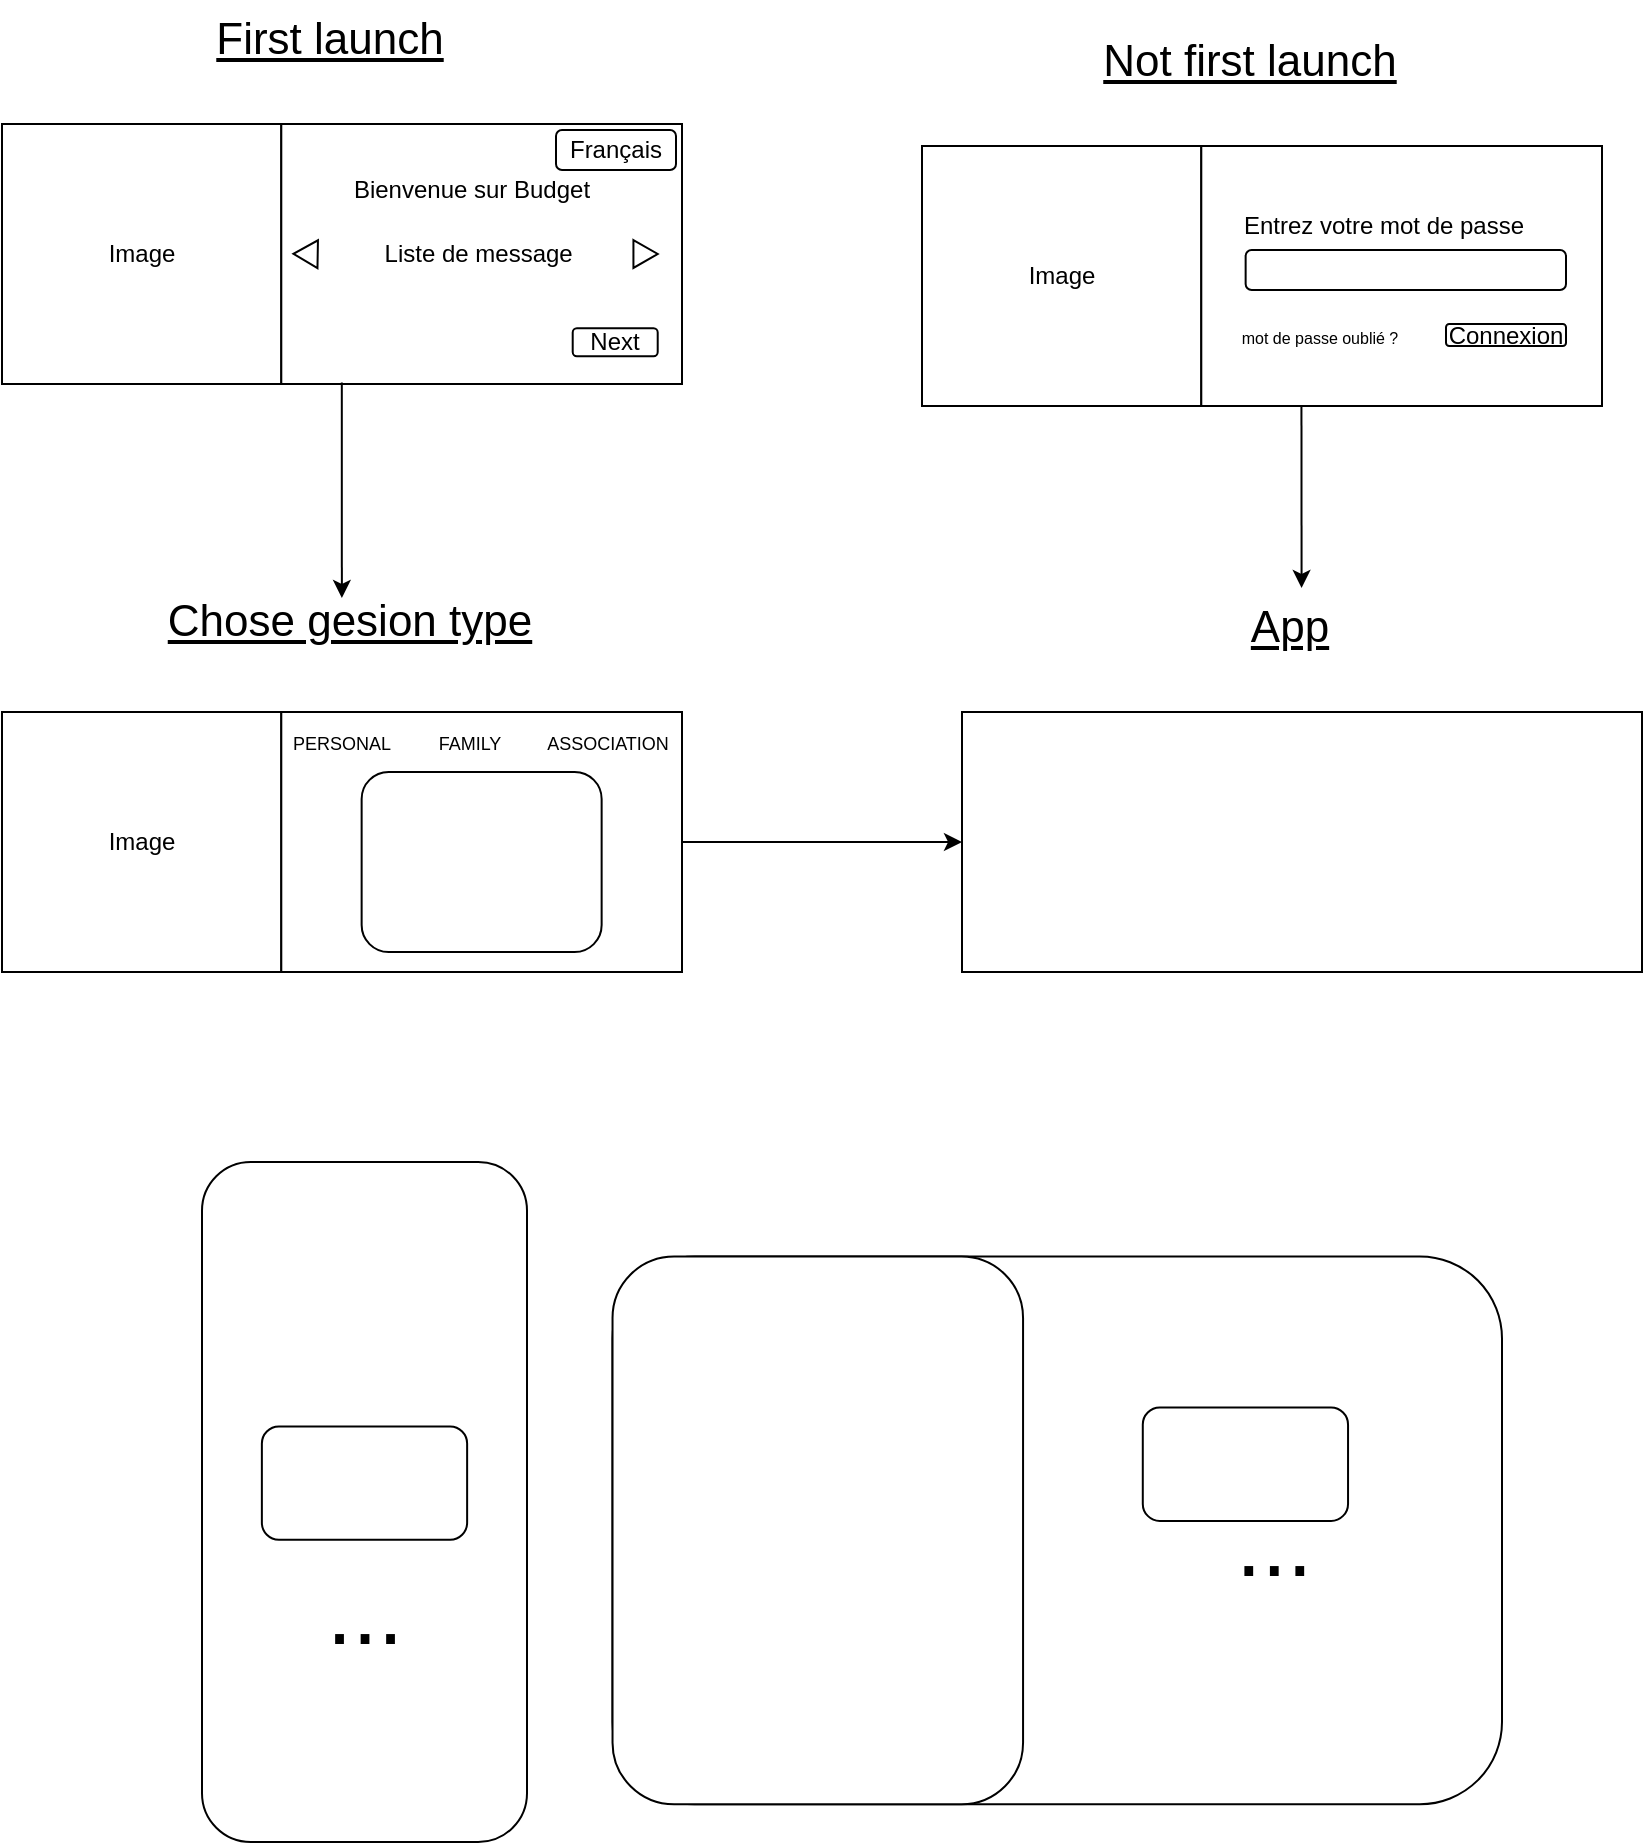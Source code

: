 <mxfile version="28.0.6">
  <diagram name="Page-1" id="KvqohQNyB4uPyoR3tqwl">
    <mxGraphModel dx="706" dy="531" grid="1" gridSize="10" guides="1" tooltips="1" connect="1" arrows="1" fold="1" page="1" pageScale="1" pageWidth="827" pageHeight="1169" math="0" shadow="0">
      <root>
        <mxCell id="0" />
        <mxCell id="1" parent="0" />
        <mxCell id="ldxPNc3nEI4fDXYGpNlt-30" value="" style="group" parent="1" vertex="1" connectable="0">
          <mxGeometry x="690" y="110" width="340" height="192" as="geometry" />
        </mxCell>
        <mxCell id="ldxPNc3nEI4fDXYGpNlt-23" value="&lt;font style=&quot;font-size: 22px;&quot;&gt;&lt;u&gt;Not first launch&lt;/u&gt;&lt;/font&gt;" style="text;html=1;align=center;verticalAlign=middle;whiteSpace=wrap;rounded=0;" parent="ldxPNc3nEI4fDXYGpNlt-30" vertex="1">
          <mxGeometry x="44" width="240" height="40" as="geometry" />
        </mxCell>
        <mxCell id="ldxPNc3nEI4fDXYGpNlt-24" value="" style="group" parent="ldxPNc3nEI4fDXYGpNlt-30" vertex="1" connectable="0">
          <mxGeometry y="62" width="340" height="130" as="geometry" />
        </mxCell>
        <mxCell id="ldxPNc3nEI4fDXYGpNlt-25" value="Image" style="rounded=0;whiteSpace=wrap;html=1;" parent="ldxPNc3nEI4fDXYGpNlt-24" vertex="1">
          <mxGeometry width="139.643" height="130" as="geometry" />
        </mxCell>
        <mxCell id="ldxPNc3nEI4fDXYGpNlt-26" value="" style="rounded=0;whiteSpace=wrap;html=1;" parent="ldxPNc3nEI4fDXYGpNlt-24" vertex="1">
          <mxGeometry x="139.643" width="200.357" height="130" as="geometry" />
        </mxCell>
        <mxCell id="ldxPNc3nEI4fDXYGpNlt-33" value="Entrez votre mot de passe" style="text;html=1;align=center;verticalAlign=middle;whiteSpace=wrap;rounded=0;" parent="ldxPNc3nEI4fDXYGpNlt-24" vertex="1">
          <mxGeometry x="151" y="29" width="160" height="21" as="geometry" />
        </mxCell>
        <mxCell id="ldxPNc3nEI4fDXYGpNlt-36" value="" style="rounded=1;whiteSpace=wrap;html=1;" parent="ldxPNc3nEI4fDXYGpNlt-24" vertex="1">
          <mxGeometry x="161.82" y="52" width="160.18" height="20" as="geometry" />
        </mxCell>
        <mxCell id="ldxPNc3nEI4fDXYGpNlt-37" value="Connexion" style="rounded=1;whiteSpace=wrap;html=1;" parent="ldxPNc3nEI4fDXYGpNlt-24" vertex="1">
          <mxGeometry x="262" y="89" width="60" height="11" as="geometry" />
        </mxCell>
        <mxCell id="ldxPNc3nEI4fDXYGpNlt-38" value="&lt;font style=&quot;font-size: 8px;&quot;&gt;mot de passe oublié ?&lt;/font&gt;" style="text;html=1;align=center;verticalAlign=middle;whiteSpace=wrap;rounded=0;" parent="ldxPNc3nEI4fDXYGpNlt-24" vertex="1">
          <mxGeometry x="144" y="79.5" width="110" height="30" as="geometry" />
        </mxCell>
        <mxCell id="ldxPNc3nEI4fDXYGpNlt-31" value="" style="group" parent="1" vertex="1" connectable="0">
          <mxGeometry x="230" y="99" width="340" height="192" as="geometry" />
        </mxCell>
        <mxCell id="ldxPNc3nEI4fDXYGpNlt-4" value="&lt;font style=&quot;font-size: 22px;&quot;&gt;&lt;u&gt;First launch&lt;/u&gt;&lt;/font&gt;" style="text;html=1;align=center;verticalAlign=middle;whiteSpace=wrap;rounded=0;" parent="ldxPNc3nEI4fDXYGpNlt-31" vertex="1">
          <mxGeometry x="44" width="240" height="40" as="geometry" />
        </mxCell>
        <mxCell id="ldxPNc3nEI4fDXYGpNlt-10" value="" style="group" parent="ldxPNc3nEI4fDXYGpNlt-31" vertex="1" connectable="0">
          <mxGeometry y="62" width="340" height="130" as="geometry" />
        </mxCell>
        <mxCell id="ldxPNc3nEI4fDXYGpNlt-2" value="Image" style="rounded=0;whiteSpace=wrap;html=1;" parent="ldxPNc3nEI4fDXYGpNlt-10" vertex="1">
          <mxGeometry width="139.643" height="130" as="geometry" />
        </mxCell>
        <mxCell id="ldxPNc3nEI4fDXYGpNlt-3" value="Liste de message&amp;nbsp;" style="rounded=0;whiteSpace=wrap;html=1;" parent="ldxPNc3nEI4fDXYGpNlt-10" vertex="1">
          <mxGeometry x="139.643" width="200.357" height="130" as="geometry" />
        </mxCell>
        <mxCell id="ldxPNc3nEI4fDXYGpNlt-5" value="" style="triangle;whiteSpace=wrap;html=1;" parent="ldxPNc3nEI4fDXYGpNlt-10" vertex="1">
          <mxGeometry x="315.714" y="58.036" width="12.143" height="13.929" as="geometry" />
        </mxCell>
        <mxCell id="ldxPNc3nEI4fDXYGpNlt-7" value="" style="triangle;whiteSpace=wrap;html=1;rotation=-179;" parent="ldxPNc3nEI4fDXYGpNlt-10" vertex="1">
          <mxGeometry x="145.714" y="58.036" width="12.143" height="13.929" as="geometry" />
        </mxCell>
        <mxCell id="ldxPNc3nEI4fDXYGpNlt-8" value="Next" style="rounded=1;whiteSpace=wrap;html=1;" parent="ldxPNc3nEI4fDXYGpNlt-10" vertex="1">
          <mxGeometry x="285.357" y="102.143" width="42.5" height="13.929" as="geometry" />
        </mxCell>
        <mxCell id="ldxPNc3nEI4fDXYGpNlt-34" value="Bienvenue sur Budget" style="text;html=1;align=center;verticalAlign=middle;whiteSpace=wrap;rounded=0;" parent="ldxPNc3nEI4fDXYGpNlt-10" vertex="1">
          <mxGeometry x="167" y="17" width="136" height="31" as="geometry" />
        </mxCell>
        <mxCell id="ldxPNc3nEI4fDXYGpNlt-35" value="Français" style="text;html=1;align=center;verticalAlign=middle;whiteSpace=wrap;rounded=1;fillColor=default;strokeColor=default;" parent="ldxPNc3nEI4fDXYGpNlt-10" vertex="1">
          <mxGeometry x="277" y="3" width="60" height="20" as="geometry" />
        </mxCell>
        <mxCell id="ldxPNc3nEI4fDXYGpNlt-48" value="" style="group" parent="1" vertex="1" connectable="0">
          <mxGeometry x="710" y="393" width="340" height="192" as="geometry" />
        </mxCell>
        <mxCell id="ldxPNc3nEI4fDXYGpNlt-49" value="&lt;font style=&quot;font-size: 22px;&quot;&gt;&lt;u&gt;App&lt;/u&gt;&lt;/font&gt;" style="text;html=1;align=center;verticalAlign=middle;whiteSpace=wrap;rounded=0;" parent="ldxPNc3nEI4fDXYGpNlt-48" vertex="1">
          <mxGeometry x="44" width="240" height="40" as="geometry" />
        </mxCell>
        <mxCell id="ldxPNc3nEI4fDXYGpNlt-57" value="" style="rounded=0;whiteSpace=wrap;html=1;" parent="ldxPNc3nEI4fDXYGpNlt-48" vertex="1">
          <mxGeometry y="62" width="340" height="130" as="geometry" />
        </mxCell>
        <mxCell id="LqnqfgmMbwmSgXmlmAQ7-4" value="" style="endArrow=classic;html=1;rounded=0;entryX=0.481;entryY=0.5;entryDx=0;entryDy=0;entryPerimeter=0;exitX=0.25;exitY=1;exitDx=0;exitDy=0;" parent="ldxPNc3nEI4fDXYGpNlt-48" source="ldxPNc3nEI4fDXYGpNlt-26" edge="1">
          <mxGeometry width="50" height="50" relative="1" as="geometry">
            <mxPoint x="160" y="-83" as="sourcePoint" />
            <mxPoint x="169.79" as="targetPoint" />
          </mxGeometry>
        </mxCell>
        <mxCell id="LqnqfgmMbwmSgXmlmAQ7-1" value="" style="group" parent="1" vertex="1" connectable="0">
          <mxGeometry x="230" y="395" width="340" height="190" as="geometry" />
        </mxCell>
        <mxCell id="ldxPNc3nEI4fDXYGpNlt-11" value="" style="group" parent="LqnqfgmMbwmSgXmlmAQ7-1" vertex="1" connectable="0">
          <mxGeometry y="60" width="340" height="130" as="geometry" />
        </mxCell>
        <mxCell id="ldxPNc3nEI4fDXYGpNlt-12" value="Image" style="rounded=0;whiteSpace=wrap;html=1;" parent="ldxPNc3nEI4fDXYGpNlt-11" vertex="1">
          <mxGeometry width="139.643" height="130" as="geometry" />
        </mxCell>
        <mxCell id="ldxPNc3nEI4fDXYGpNlt-13" value="" style="rounded=0;whiteSpace=wrap;html=1;" parent="ldxPNc3nEI4fDXYGpNlt-11" vertex="1">
          <mxGeometry x="139.643" width="200.357" height="130" as="geometry" />
        </mxCell>
        <mxCell id="ldxPNc3nEI4fDXYGpNlt-17" value="" style="rounded=1;whiteSpace=wrap;html=1;" parent="ldxPNc3nEI4fDXYGpNlt-11" vertex="1">
          <mxGeometry x="179.82" y="30" width="120" height="90" as="geometry" />
        </mxCell>
        <mxCell id="ldxPNc3nEI4fDXYGpNlt-19" value="&lt;font style=&quot;font-size: 9px;&quot;&gt;PERSONAL&lt;/font&gt;" style="text;html=1;align=center;verticalAlign=middle;whiteSpace=wrap;rounded=0;" parent="ldxPNc3nEI4fDXYGpNlt-11" vertex="1">
          <mxGeometry x="142" y="5" width="56" height="20" as="geometry" />
        </mxCell>
        <mxCell id="ldxPNc3nEI4fDXYGpNlt-20" value="&lt;font style=&quot;font-size: 9px;&quot;&gt;FAMILY&lt;/font&gt;" style="text;html=1;align=center;verticalAlign=middle;whiteSpace=wrap;rounded=0;" parent="ldxPNc3nEI4fDXYGpNlt-11" vertex="1">
          <mxGeometry x="205.82" y="5" width="56" height="20" as="geometry" />
        </mxCell>
        <mxCell id="ldxPNc3nEI4fDXYGpNlt-21" value="&lt;font style=&quot;font-size: 9px;&quot;&gt;ASSOCIATION&lt;/font&gt;" style="text;html=1;align=center;verticalAlign=middle;whiteSpace=wrap;rounded=0;" parent="ldxPNc3nEI4fDXYGpNlt-11" vertex="1">
          <mxGeometry x="275" y="5" width="56" height="20" as="geometry" />
        </mxCell>
        <mxCell id="ldxPNc3nEI4fDXYGpNlt-22" value="&lt;font style=&quot;font-size: 22px;&quot;&gt;&lt;u&gt;Chose gesion type&lt;/u&gt;&lt;/font&gt;" style="text;html=1;align=center;verticalAlign=middle;whiteSpace=wrap;rounded=0;" parent="LqnqfgmMbwmSgXmlmAQ7-1" vertex="1">
          <mxGeometry x="67" width="214" height="30" as="geometry" />
        </mxCell>
        <mxCell id="LqnqfgmMbwmSgXmlmAQ7-2" value="" style="endArrow=classic;html=1;rounded=0;entryX=0.481;entryY=0.5;entryDx=0;entryDy=0;entryPerimeter=0;exitX=0.151;exitY=0.994;exitDx=0;exitDy=0;exitPerimeter=0;" parent="1" source="ldxPNc3nEI4fDXYGpNlt-3" edge="1">
          <mxGeometry width="50" height="50" relative="1" as="geometry">
            <mxPoint x="410" y="300" as="sourcePoint" />
            <mxPoint x="399.934" y="398" as="targetPoint" />
          </mxGeometry>
        </mxCell>
        <mxCell id="LqnqfgmMbwmSgXmlmAQ7-3" value="" style="endArrow=classic;html=1;rounded=0;entryX=0;entryY=0.5;entryDx=0;entryDy=0;exitX=1;exitY=0.5;exitDx=0;exitDy=0;" parent="1" source="ldxPNc3nEI4fDXYGpNlt-13" target="ldxPNc3nEI4fDXYGpNlt-57" edge="1">
          <mxGeometry width="50" height="50" relative="1" as="geometry">
            <mxPoint x="570" y="370" as="sourcePoint" />
            <mxPoint x="620" y="320" as="targetPoint" />
          </mxGeometry>
        </mxCell>
        <mxCell id="BOnIG_neEm3aGnhvlwnY-1" value="" style="group" parent="1" vertex="1" connectable="0">
          <mxGeometry x="330" y="680" width="650" height="340" as="geometry" />
        </mxCell>
        <mxCell id="BOnIG_neEm3aGnhvlwnY-2" value="&lt;div&gt;&lt;font style=&quot;font-size: 46px;&quot;&gt;&lt;br&gt;&lt;/font&gt;&lt;/div&gt;&lt;font style=&quot;font-size: 46px;&quot;&gt;&lt;div&gt;&lt;font style=&quot;font-size: 46px;&quot;&gt;&lt;br&gt;&lt;/font&gt;&lt;/div&gt;...&lt;/font&gt;" style="rounded=1;whiteSpace=wrap;html=1;" parent="BOnIG_neEm3aGnhvlwnY-1" vertex="1">
          <mxGeometry width="162.5" height="340" as="geometry" />
        </mxCell>
        <mxCell id="BOnIG_neEm3aGnhvlwnY-3" value="" style="rounded=1;whiteSpace=wrap;html=1;" parent="BOnIG_neEm3aGnhvlwnY-1" vertex="1">
          <mxGeometry x="29.934" y="132.222" width="102.632" height="56.667" as="geometry" />
        </mxCell>
        <mxCell id="BOnIG_neEm3aGnhvlwnY-4" value="&lt;div&gt;&lt;br&gt;&lt;/div&gt;&lt;font style=&quot;font-size: 46px;&quot;&gt;&amp;nbsp; &amp;nbsp; &amp;nbsp; &amp;nbsp; &amp;nbsp; &amp;nbsp; &amp;nbsp; &amp;nbsp; &amp;nbsp;...&lt;/font&gt;" style="rounded=1;whiteSpace=wrap;html=1;" parent="BOnIG_neEm3aGnhvlwnY-1" vertex="1">
          <mxGeometry x="205.263" y="47.222" width="444.737" height="273.889" as="geometry" />
        </mxCell>
        <mxCell id="BOnIG_neEm3aGnhvlwnY-5" value="" style="rounded=1;whiteSpace=wrap;html=1;" parent="BOnIG_neEm3aGnhvlwnY-1" vertex="1">
          <mxGeometry x="470.395" y="122.778" width="102.632" height="56.667" as="geometry" />
        </mxCell>
        <mxCell id="BOnIG_neEm3aGnhvlwnY-6" value="" style="rounded=1;whiteSpace=wrap;html=1;" parent="BOnIG_neEm3aGnhvlwnY-1" vertex="1">
          <mxGeometry x="205.263" y="47.222" width="205.263" height="273.889" as="geometry" />
        </mxCell>
      </root>
    </mxGraphModel>
  </diagram>
</mxfile>
